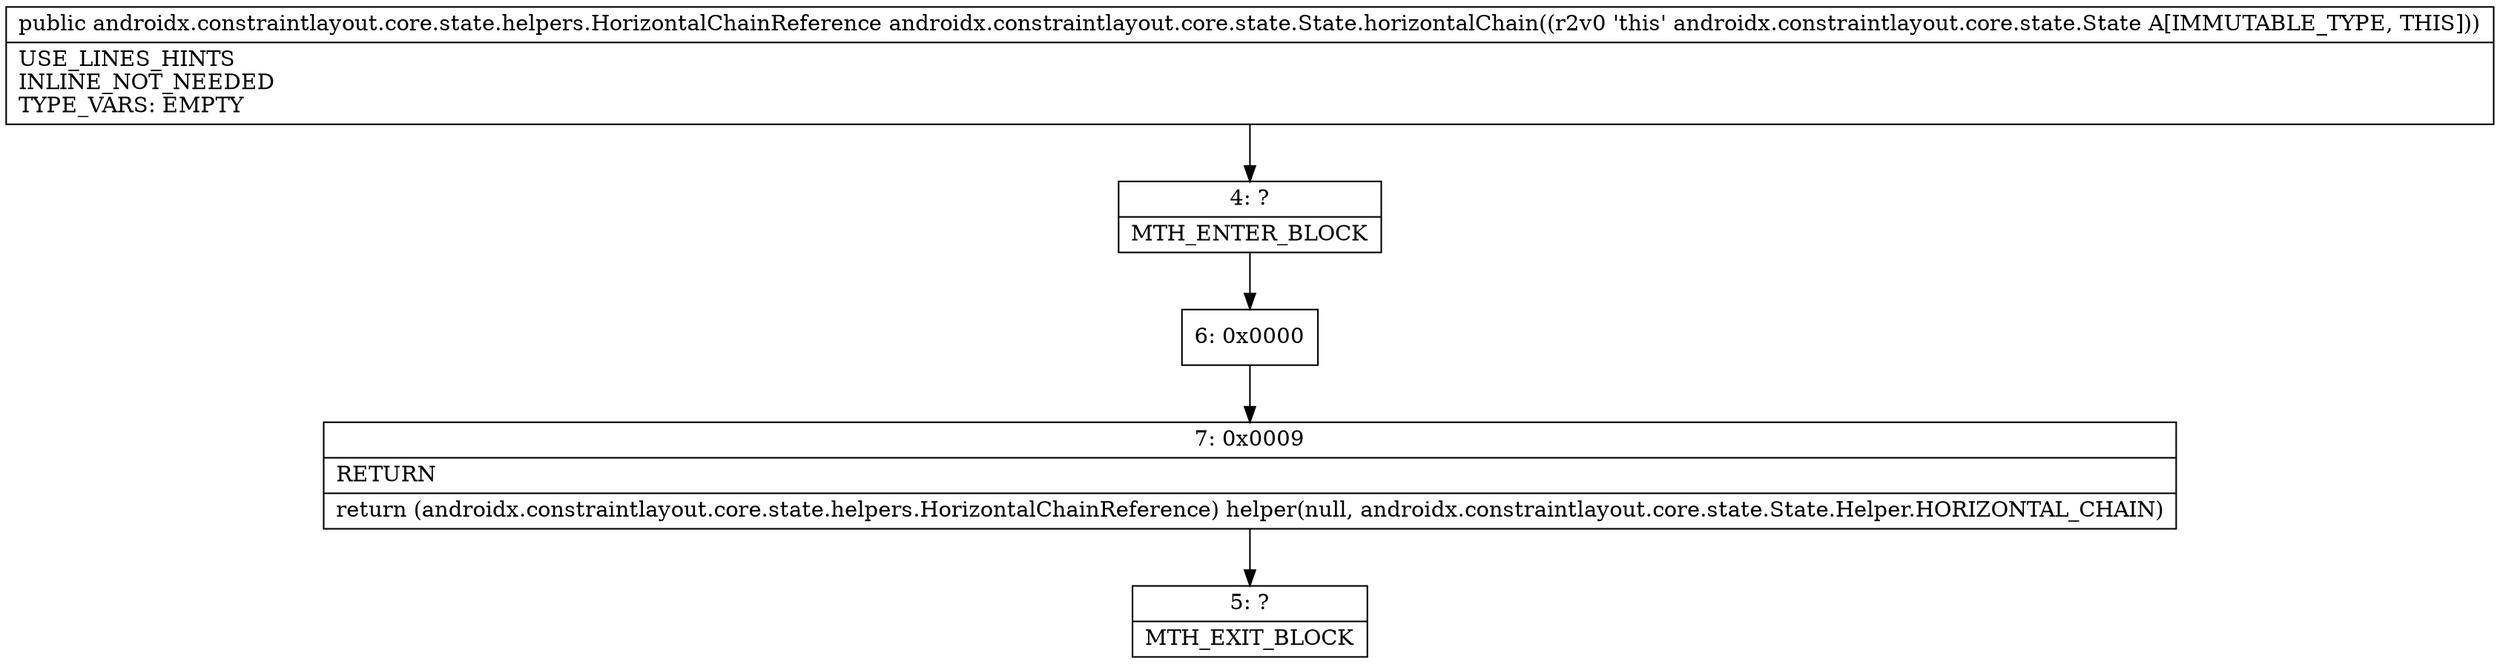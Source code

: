 digraph "CFG forandroidx.constraintlayout.core.state.State.horizontalChain()Landroidx\/constraintlayout\/core\/state\/helpers\/HorizontalChainReference;" {
Node_4 [shape=record,label="{4\:\ ?|MTH_ENTER_BLOCK\l}"];
Node_6 [shape=record,label="{6\:\ 0x0000}"];
Node_7 [shape=record,label="{7\:\ 0x0009|RETURN\l|return (androidx.constraintlayout.core.state.helpers.HorizontalChainReference) helper(null, androidx.constraintlayout.core.state.State.Helper.HORIZONTAL_CHAIN)\l}"];
Node_5 [shape=record,label="{5\:\ ?|MTH_EXIT_BLOCK\l}"];
MethodNode[shape=record,label="{public androidx.constraintlayout.core.state.helpers.HorizontalChainReference androidx.constraintlayout.core.state.State.horizontalChain((r2v0 'this' androidx.constraintlayout.core.state.State A[IMMUTABLE_TYPE, THIS]))  | USE_LINES_HINTS\lINLINE_NOT_NEEDED\lTYPE_VARS: EMPTY\l}"];
MethodNode -> Node_4;Node_4 -> Node_6;
Node_6 -> Node_7;
Node_7 -> Node_5;
}

